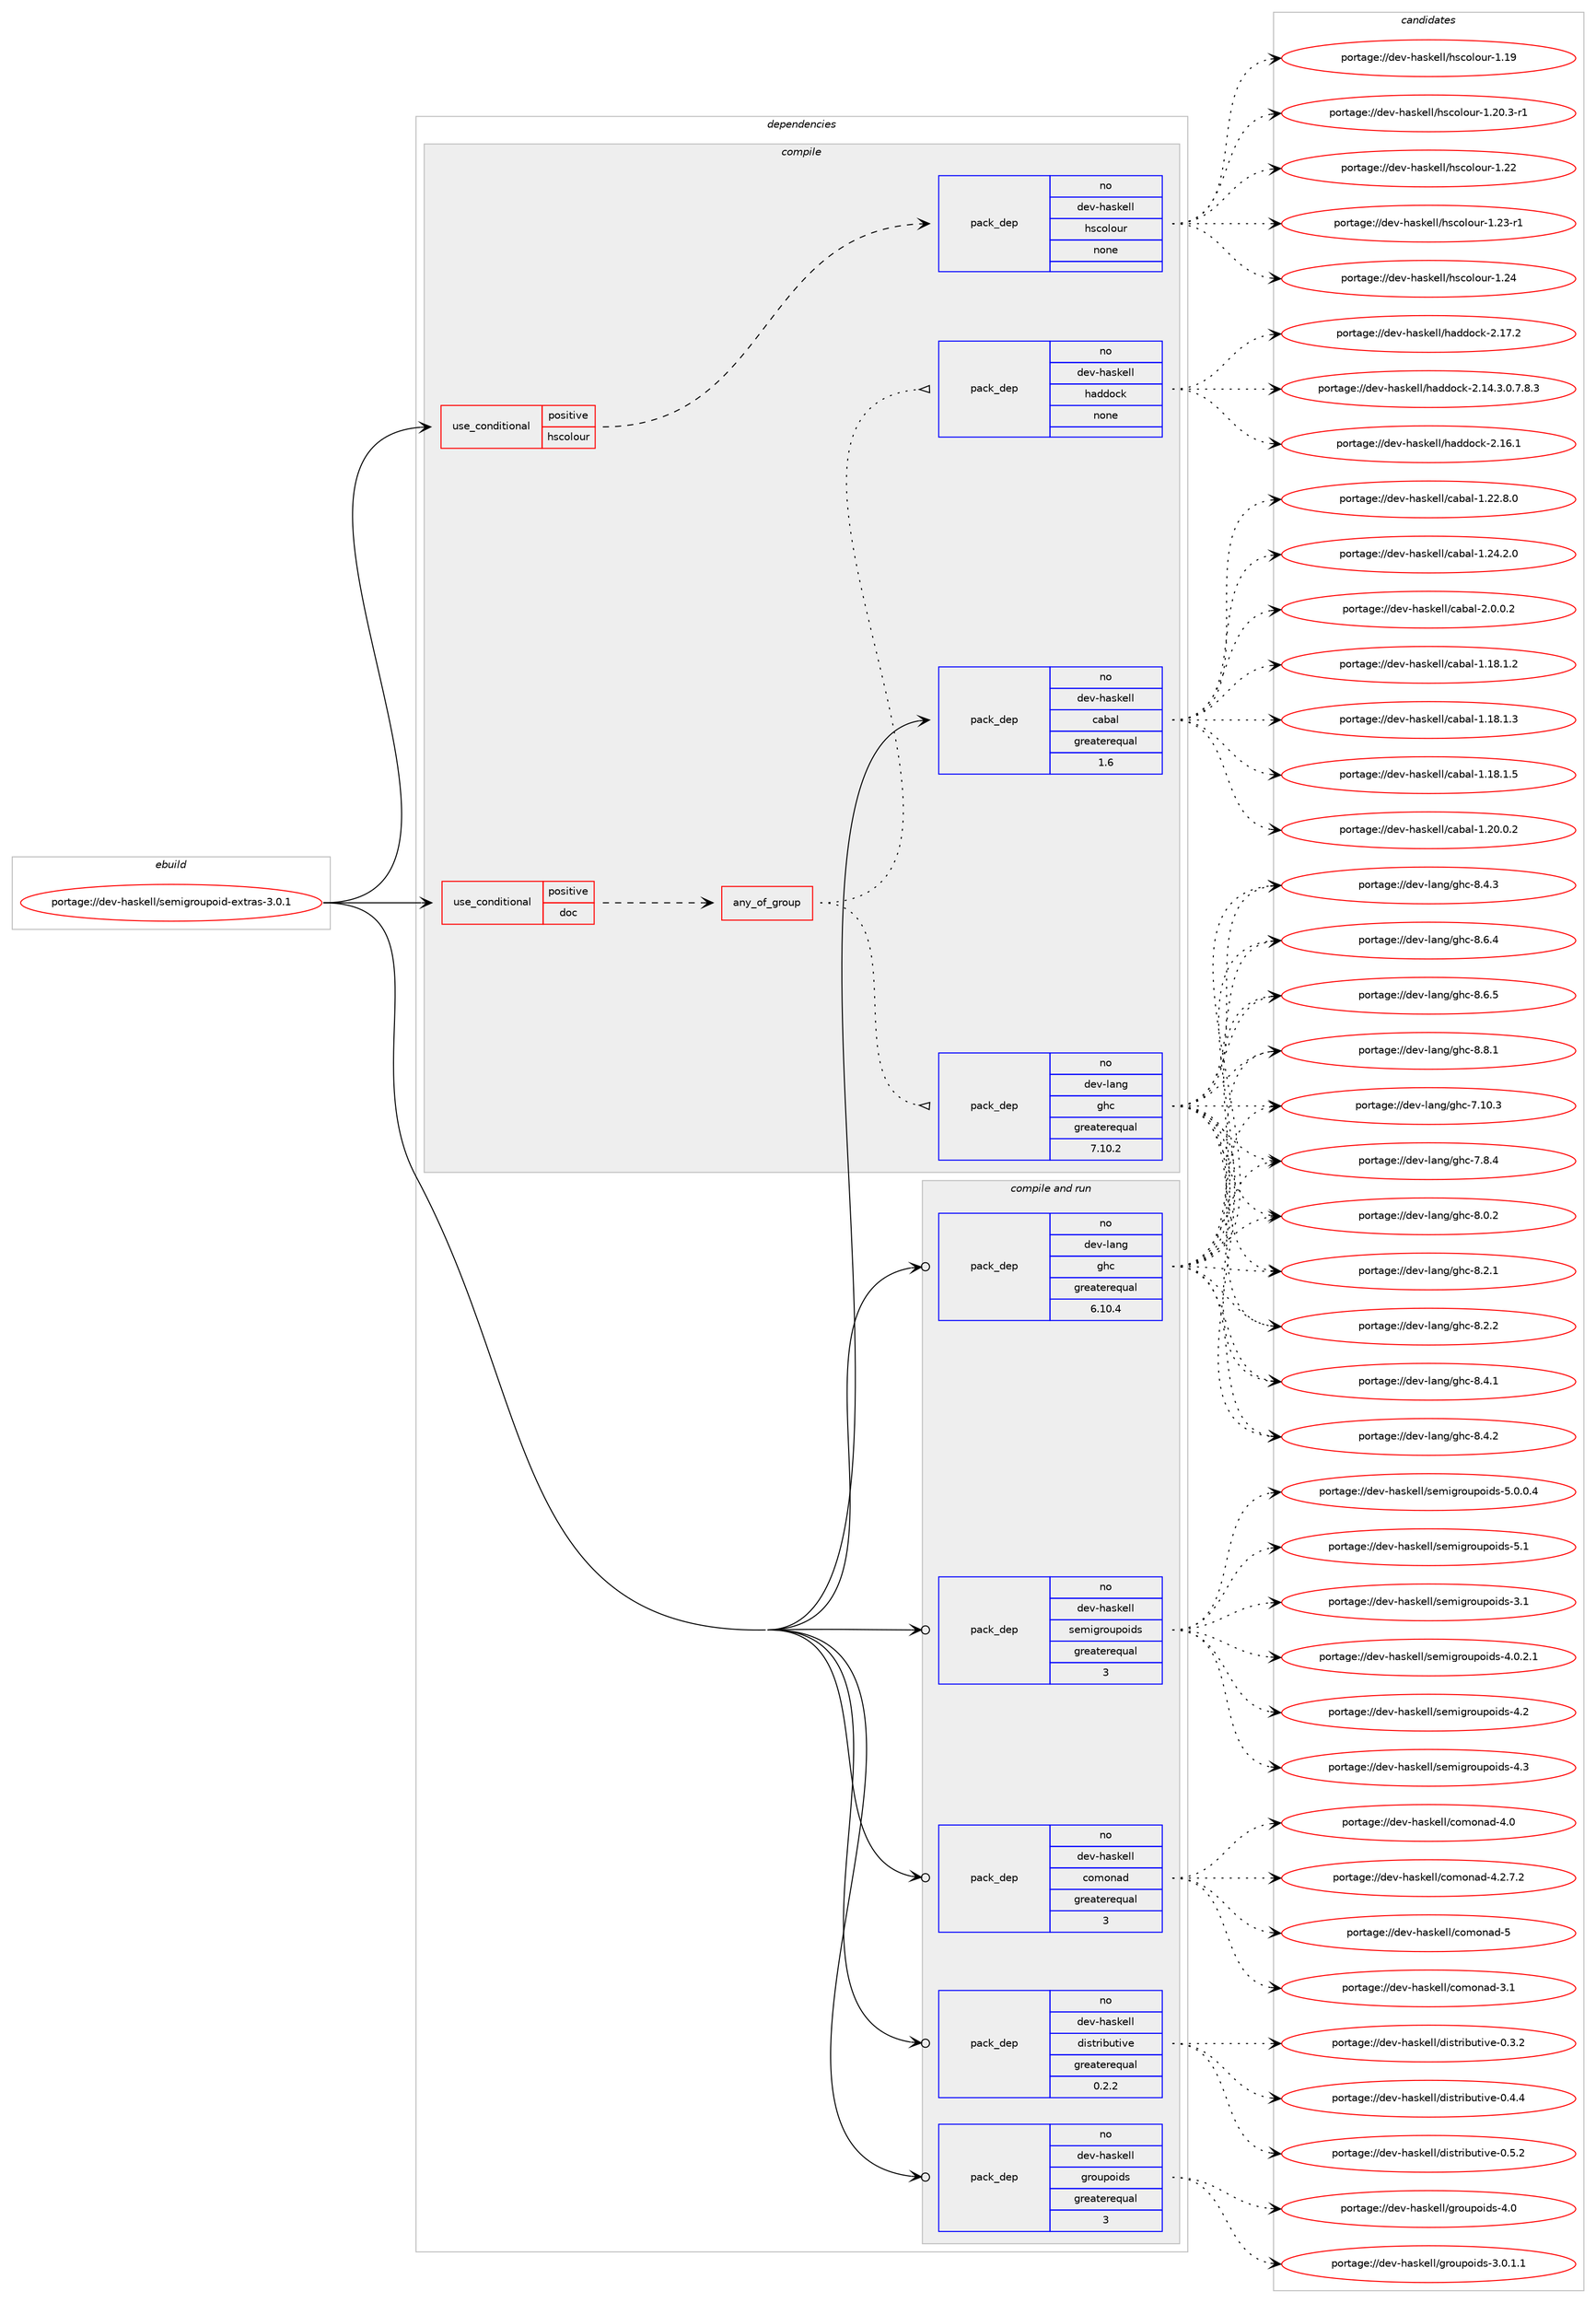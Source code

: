 digraph prolog {

# *************
# Graph options
# *************

newrank=true;
concentrate=true;
compound=true;
graph [rankdir=LR,fontname=Helvetica,fontsize=10,ranksep=1.5];#, ranksep=2.5, nodesep=0.2];
edge  [arrowhead=vee];
node  [fontname=Helvetica,fontsize=10];

# **********
# The ebuild
# **********

subgraph cluster_leftcol {
color=gray;
rank=same;
label=<<i>ebuild</i>>;
id [label="portage://dev-haskell/semigroupoid-extras-3.0.1", color=red, width=4, href="../dev-haskell/semigroupoid-extras-3.0.1.svg"];
}

# ****************
# The dependencies
# ****************

subgraph cluster_midcol {
color=gray;
label=<<i>dependencies</i>>;
subgraph cluster_compile {
fillcolor="#eeeeee";
style=filled;
label=<<i>compile</i>>;
subgraph cond16860 {
dependency78401 [label=<<TABLE BORDER="0" CELLBORDER="1" CELLSPACING="0" CELLPADDING="4"><TR><TD ROWSPAN="3" CELLPADDING="10">use_conditional</TD></TR><TR><TD>positive</TD></TR><TR><TD>doc</TD></TR></TABLE>>, shape=none, color=red];
subgraph any2270 {
dependency78402 [label=<<TABLE BORDER="0" CELLBORDER="1" CELLSPACING="0" CELLPADDING="4"><TR><TD CELLPADDING="10">any_of_group</TD></TR></TABLE>>, shape=none, color=red];subgraph pack59214 {
dependency78403 [label=<<TABLE BORDER="0" CELLBORDER="1" CELLSPACING="0" CELLPADDING="4" WIDTH="220"><TR><TD ROWSPAN="6" CELLPADDING="30">pack_dep</TD></TR><TR><TD WIDTH="110">no</TD></TR><TR><TD>dev-haskell</TD></TR><TR><TD>haddock</TD></TR><TR><TD>none</TD></TR><TR><TD></TD></TR></TABLE>>, shape=none, color=blue];
}
dependency78402:e -> dependency78403:w [weight=20,style="dotted",arrowhead="oinv"];
subgraph pack59215 {
dependency78404 [label=<<TABLE BORDER="0" CELLBORDER="1" CELLSPACING="0" CELLPADDING="4" WIDTH="220"><TR><TD ROWSPAN="6" CELLPADDING="30">pack_dep</TD></TR><TR><TD WIDTH="110">no</TD></TR><TR><TD>dev-lang</TD></TR><TR><TD>ghc</TD></TR><TR><TD>greaterequal</TD></TR><TR><TD>7.10.2</TD></TR></TABLE>>, shape=none, color=blue];
}
dependency78402:e -> dependency78404:w [weight=20,style="dotted",arrowhead="oinv"];
}
dependency78401:e -> dependency78402:w [weight=20,style="dashed",arrowhead="vee"];
}
id:e -> dependency78401:w [weight=20,style="solid",arrowhead="vee"];
subgraph cond16861 {
dependency78405 [label=<<TABLE BORDER="0" CELLBORDER="1" CELLSPACING="0" CELLPADDING="4"><TR><TD ROWSPAN="3" CELLPADDING="10">use_conditional</TD></TR><TR><TD>positive</TD></TR><TR><TD>hscolour</TD></TR></TABLE>>, shape=none, color=red];
subgraph pack59216 {
dependency78406 [label=<<TABLE BORDER="0" CELLBORDER="1" CELLSPACING="0" CELLPADDING="4" WIDTH="220"><TR><TD ROWSPAN="6" CELLPADDING="30">pack_dep</TD></TR><TR><TD WIDTH="110">no</TD></TR><TR><TD>dev-haskell</TD></TR><TR><TD>hscolour</TD></TR><TR><TD>none</TD></TR><TR><TD></TD></TR></TABLE>>, shape=none, color=blue];
}
dependency78405:e -> dependency78406:w [weight=20,style="dashed",arrowhead="vee"];
}
id:e -> dependency78405:w [weight=20,style="solid",arrowhead="vee"];
subgraph pack59217 {
dependency78407 [label=<<TABLE BORDER="0" CELLBORDER="1" CELLSPACING="0" CELLPADDING="4" WIDTH="220"><TR><TD ROWSPAN="6" CELLPADDING="30">pack_dep</TD></TR><TR><TD WIDTH="110">no</TD></TR><TR><TD>dev-haskell</TD></TR><TR><TD>cabal</TD></TR><TR><TD>greaterequal</TD></TR><TR><TD>1.6</TD></TR></TABLE>>, shape=none, color=blue];
}
id:e -> dependency78407:w [weight=20,style="solid",arrowhead="vee"];
}
subgraph cluster_compileandrun {
fillcolor="#eeeeee";
style=filled;
label=<<i>compile and run</i>>;
subgraph pack59218 {
dependency78408 [label=<<TABLE BORDER="0" CELLBORDER="1" CELLSPACING="0" CELLPADDING="4" WIDTH="220"><TR><TD ROWSPAN="6" CELLPADDING="30">pack_dep</TD></TR><TR><TD WIDTH="110">no</TD></TR><TR><TD>dev-haskell</TD></TR><TR><TD>comonad</TD></TR><TR><TD>greaterequal</TD></TR><TR><TD>3</TD></TR></TABLE>>, shape=none, color=blue];
}
id:e -> dependency78408:w [weight=20,style="solid",arrowhead="odotvee"];
subgraph pack59219 {
dependency78409 [label=<<TABLE BORDER="0" CELLBORDER="1" CELLSPACING="0" CELLPADDING="4" WIDTH="220"><TR><TD ROWSPAN="6" CELLPADDING="30">pack_dep</TD></TR><TR><TD WIDTH="110">no</TD></TR><TR><TD>dev-haskell</TD></TR><TR><TD>distributive</TD></TR><TR><TD>greaterequal</TD></TR><TR><TD>0.2.2</TD></TR></TABLE>>, shape=none, color=blue];
}
id:e -> dependency78409:w [weight=20,style="solid",arrowhead="odotvee"];
subgraph pack59220 {
dependency78410 [label=<<TABLE BORDER="0" CELLBORDER="1" CELLSPACING="0" CELLPADDING="4" WIDTH="220"><TR><TD ROWSPAN="6" CELLPADDING="30">pack_dep</TD></TR><TR><TD WIDTH="110">no</TD></TR><TR><TD>dev-haskell</TD></TR><TR><TD>groupoids</TD></TR><TR><TD>greaterequal</TD></TR><TR><TD>3</TD></TR></TABLE>>, shape=none, color=blue];
}
id:e -> dependency78410:w [weight=20,style="solid",arrowhead="odotvee"];
subgraph pack59221 {
dependency78411 [label=<<TABLE BORDER="0" CELLBORDER="1" CELLSPACING="0" CELLPADDING="4" WIDTH="220"><TR><TD ROWSPAN="6" CELLPADDING="30">pack_dep</TD></TR><TR><TD WIDTH="110">no</TD></TR><TR><TD>dev-haskell</TD></TR><TR><TD>semigroupoids</TD></TR><TR><TD>greaterequal</TD></TR><TR><TD>3</TD></TR></TABLE>>, shape=none, color=blue];
}
id:e -> dependency78411:w [weight=20,style="solid",arrowhead="odotvee"];
subgraph pack59222 {
dependency78412 [label=<<TABLE BORDER="0" CELLBORDER="1" CELLSPACING="0" CELLPADDING="4" WIDTH="220"><TR><TD ROWSPAN="6" CELLPADDING="30">pack_dep</TD></TR><TR><TD WIDTH="110">no</TD></TR><TR><TD>dev-lang</TD></TR><TR><TD>ghc</TD></TR><TR><TD>greaterequal</TD></TR><TR><TD>6.10.4</TD></TR></TABLE>>, shape=none, color=blue];
}
id:e -> dependency78412:w [weight=20,style="solid",arrowhead="odotvee"];
}
subgraph cluster_run {
fillcolor="#eeeeee";
style=filled;
label=<<i>run</i>>;
}
}

# **************
# The candidates
# **************

subgraph cluster_choices {
rank=same;
color=gray;
label=<<i>candidates</i>>;

subgraph choice59214 {
color=black;
nodesep=1;
choiceportage1001011184510497115107101108108471049710010011199107455046495246514648465546564651 [label="portage://dev-haskell/haddock-2.14.3.0.7.8.3", color=red, width=4,href="../dev-haskell/haddock-2.14.3.0.7.8.3.svg"];
choiceportage100101118451049711510710110810847104971001001119910745504649544649 [label="portage://dev-haskell/haddock-2.16.1", color=red, width=4,href="../dev-haskell/haddock-2.16.1.svg"];
choiceportage100101118451049711510710110810847104971001001119910745504649554650 [label="portage://dev-haskell/haddock-2.17.2", color=red, width=4,href="../dev-haskell/haddock-2.17.2.svg"];
dependency78403:e -> choiceportage1001011184510497115107101108108471049710010011199107455046495246514648465546564651:w [style=dotted,weight="100"];
dependency78403:e -> choiceportage100101118451049711510710110810847104971001001119910745504649544649:w [style=dotted,weight="100"];
dependency78403:e -> choiceportage100101118451049711510710110810847104971001001119910745504649554650:w [style=dotted,weight="100"];
}
subgraph choice59215 {
color=black;
nodesep=1;
choiceportage1001011184510897110103471031049945554649484651 [label="portage://dev-lang/ghc-7.10.3", color=red, width=4,href="../dev-lang/ghc-7.10.3.svg"];
choiceportage10010111845108971101034710310499455546564652 [label="portage://dev-lang/ghc-7.8.4", color=red, width=4,href="../dev-lang/ghc-7.8.4.svg"];
choiceportage10010111845108971101034710310499455646484650 [label="portage://dev-lang/ghc-8.0.2", color=red, width=4,href="../dev-lang/ghc-8.0.2.svg"];
choiceportage10010111845108971101034710310499455646504649 [label="portage://dev-lang/ghc-8.2.1", color=red, width=4,href="../dev-lang/ghc-8.2.1.svg"];
choiceportage10010111845108971101034710310499455646504650 [label="portage://dev-lang/ghc-8.2.2", color=red, width=4,href="../dev-lang/ghc-8.2.2.svg"];
choiceportage10010111845108971101034710310499455646524649 [label="portage://dev-lang/ghc-8.4.1", color=red, width=4,href="../dev-lang/ghc-8.4.1.svg"];
choiceportage10010111845108971101034710310499455646524650 [label="portage://dev-lang/ghc-8.4.2", color=red, width=4,href="../dev-lang/ghc-8.4.2.svg"];
choiceportage10010111845108971101034710310499455646524651 [label="portage://dev-lang/ghc-8.4.3", color=red, width=4,href="../dev-lang/ghc-8.4.3.svg"];
choiceportage10010111845108971101034710310499455646544652 [label="portage://dev-lang/ghc-8.6.4", color=red, width=4,href="../dev-lang/ghc-8.6.4.svg"];
choiceportage10010111845108971101034710310499455646544653 [label="portage://dev-lang/ghc-8.6.5", color=red, width=4,href="../dev-lang/ghc-8.6.5.svg"];
choiceportage10010111845108971101034710310499455646564649 [label="portage://dev-lang/ghc-8.8.1", color=red, width=4,href="../dev-lang/ghc-8.8.1.svg"];
dependency78404:e -> choiceportage1001011184510897110103471031049945554649484651:w [style=dotted,weight="100"];
dependency78404:e -> choiceportage10010111845108971101034710310499455546564652:w [style=dotted,weight="100"];
dependency78404:e -> choiceportage10010111845108971101034710310499455646484650:w [style=dotted,weight="100"];
dependency78404:e -> choiceportage10010111845108971101034710310499455646504649:w [style=dotted,weight="100"];
dependency78404:e -> choiceportage10010111845108971101034710310499455646504650:w [style=dotted,weight="100"];
dependency78404:e -> choiceportage10010111845108971101034710310499455646524649:w [style=dotted,weight="100"];
dependency78404:e -> choiceportage10010111845108971101034710310499455646524650:w [style=dotted,weight="100"];
dependency78404:e -> choiceportage10010111845108971101034710310499455646524651:w [style=dotted,weight="100"];
dependency78404:e -> choiceportage10010111845108971101034710310499455646544652:w [style=dotted,weight="100"];
dependency78404:e -> choiceportage10010111845108971101034710310499455646544653:w [style=dotted,weight="100"];
dependency78404:e -> choiceportage10010111845108971101034710310499455646564649:w [style=dotted,weight="100"];
}
subgraph choice59216 {
color=black;
nodesep=1;
choiceportage100101118451049711510710110810847104115991111081111171144549464957 [label="portage://dev-haskell/hscolour-1.19", color=red, width=4,href="../dev-haskell/hscolour-1.19.svg"];
choiceportage10010111845104971151071011081084710411599111108111117114454946504846514511449 [label="portage://dev-haskell/hscolour-1.20.3-r1", color=red, width=4,href="../dev-haskell/hscolour-1.20.3-r1.svg"];
choiceportage100101118451049711510710110810847104115991111081111171144549465050 [label="portage://dev-haskell/hscolour-1.22", color=red, width=4,href="../dev-haskell/hscolour-1.22.svg"];
choiceportage1001011184510497115107101108108471041159911110811111711445494650514511449 [label="portage://dev-haskell/hscolour-1.23-r1", color=red, width=4,href="../dev-haskell/hscolour-1.23-r1.svg"];
choiceportage100101118451049711510710110810847104115991111081111171144549465052 [label="portage://dev-haskell/hscolour-1.24", color=red, width=4,href="../dev-haskell/hscolour-1.24.svg"];
dependency78406:e -> choiceportage100101118451049711510710110810847104115991111081111171144549464957:w [style=dotted,weight="100"];
dependency78406:e -> choiceportage10010111845104971151071011081084710411599111108111117114454946504846514511449:w [style=dotted,weight="100"];
dependency78406:e -> choiceportage100101118451049711510710110810847104115991111081111171144549465050:w [style=dotted,weight="100"];
dependency78406:e -> choiceportage1001011184510497115107101108108471041159911110811111711445494650514511449:w [style=dotted,weight="100"];
dependency78406:e -> choiceportage100101118451049711510710110810847104115991111081111171144549465052:w [style=dotted,weight="100"];
}
subgraph choice59217 {
color=black;
nodesep=1;
choiceportage10010111845104971151071011081084799979897108454946495646494650 [label="portage://dev-haskell/cabal-1.18.1.2", color=red, width=4,href="../dev-haskell/cabal-1.18.1.2.svg"];
choiceportage10010111845104971151071011081084799979897108454946495646494651 [label="portage://dev-haskell/cabal-1.18.1.3", color=red, width=4,href="../dev-haskell/cabal-1.18.1.3.svg"];
choiceportage10010111845104971151071011081084799979897108454946495646494653 [label="portage://dev-haskell/cabal-1.18.1.5", color=red, width=4,href="../dev-haskell/cabal-1.18.1.5.svg"];
choiceportage10010111845104971151071011081084799979897108454946504846484650 [label="portage://dev-haskell/cabal-1.20.0.2", color=red, width=4,href="../dev-haskell/cabal-1.20.0.2.svg"];
choiceportage10010111845104971151071011081084799979897108454946505046564648 [label="portage://dev-haskell/cabal-1.22.8.0", color=red, width=4,href="../dev-haskell/cabal-1.22.8.0.svg"];
choiceportage10010111845104971151071011081084799979897108454946505246504648 [label="portage://dev-haskell/cabal-1.24.2.0", color=red, width=4,href="../dev-haskell/cabal-1.24.2.0.svg"];
choiceportage100101118451049711510710110810847999798971084550464846484650 [label="portage://dev-haskell/cabal-2.0.0.2", color=red, width=4,href="../dev-haskell/cabal-2.0.0.2.svg"];
dependency78407:e -> choiceportage10010111845104971151071011081084799979897108454946495646494650:w [style=dotted,weight="100"];
dependency78407:e -> choiceportage10010111845104971151071011081084799979897108454946495646494651:w [style=dotted,weight="100"];
dependency78407:e -> choiceportage10010111845104971151071011081084799979897108454946495646494653:w [style=dotted,weight="100"];
dependency78407:e -> choiceportage10010111845104971151071011081084799979897108454946504846484650:w [style=dotted,weight="100"];
dependency78407:e -> choiceportage10010111845104971151071011081084799979897108454946505046564648:w [style=dotted,weight="100"];
dependency78407:e -> choiceportage10010111845104971151071011081084799979897108454946505246504648:w [style=dotted,weight="100"];
dependency78407:e -> choiceportage100101118451049711510710110810847999798971084550464846484650:w [style=dotted,weight="100"];
}
subgraph choice59218 {
color=black;
nodesep=1;
choiceportage100101118451049711510710110810847991111091111109710045514649 [label="portage://dev-haskell/comonad-3.1", color=red, width=4,href="../dev-haskell/comonad-3.1.svg"];
choiceportage100101118451049711510710110810847991111091111109710045524648 [label="portage://dev-haskell/comonad-4.0", color=red, width=4,href="../dev-haskell/comonad-4.0.svg"];
choiceportage10010111845104971151071011081084799111109111110971004552465046554650 [label="portage://dev-haskell/comonad-4.2.7.2", color=red, width=4,href="../dev-haskell/comonad-4.2.7.2.svg"];
choiceportage10010111845104971151071011081084799111109111110971004553 [label="portage://dev-haskell/comonad-5", color=red, width=4,href="../dev-haskell/comonad-5.svg"];
dependency78408:e -> choiceportage100101118451049711510710110810847991111091111109710045514649:w [style=dotted,weight="100"];
dependency78408:e -> choiceportage100101118451049711510710110810847991111091111109710045524648:w [style=dotted,weight="100"];
dependency78408:e -> choiceportage10010111845104971151071011081084799111109111110971004552465046554650:w [style=dotted,weight="100"];
dependency78408:e -> choiceportage10010111845104971151071011081084799111109111110971004553:w [style=dotted,weight="100"];
}
subgraph choice59219 {
color=black;
nodesep=1;
choiceportage10010111845104971151071011081084710010511511611410598117116105118101454846514650 [label="portage://dev-haskell/distributive-0.3.2", color=red, width=4,href="../dev-haskell/distributive-0.3.2.svg"];
choiceportage10010111845104971151071011081084710010511511611410598117116105118101454846524652 [label="portage://dev-haskell/distributive-0.4.4", color=red, width=4,href="../dev-haskell/distributive-0.4.4.svg"];
choiceportage10010111845104971151071011081084710010511511611410598117116105118101454846534650 [label="portage://dev-haskell/distributive-0.5.2", color=red, width=4,href="../dev-haskell/distributive-0.5.2.svg"];
dependency78409:e -> choiceportage10010111845104971151071011081084710010511511611410598117116105118101454846514650:w [style=dotted,weight="100"];
dependency78409:e -> choiceportage10010111845104971151071011081084710010511511611410598117116105118101454846524652:w [style=dotted,weight="100"];
dependency78409:e -> choiceportage10010111845104971151071011081084710010511511611410598117116105118101454846534650:w [style=dotted,weight="100"];
}
subgraph choice59220 {
color=black;
nodesep=1;
choiceportage1001011184510497115107101108108471031141111171121111051001154551464846494649 [label="portage://dev-haskell/groupoids-3.0.1.1", color=red, width=4,href="../dev-haskell/groupoids-3.0.1.1.svg"];
choiceportage10010111845104971151071011081084710311411111711211110510011545524648 [label="portage://dev-haskell/groupoids-4.0", color=red, width=4,href="../dev-haskell/groupoids-4.0.svg"];
dependency78410:e -> choiceportage1001011184510497115107101108108471031141111171121111051001154551464846494649:w [style=dotted,weight="100"];
dependency78410:e -> choiceportage10010111845104971151071011081084710311411111711211110510011545524648:w [style=dotted,weight="100"];
}
subgraph choice59221 {
color=black;
nodesep=1;
choiceportage10010111845104971151071011081084711510110910510311411111711211110510011545514649 [label="portage://dev-haskell/semigroupoids-3.1", color=red, width=4,href="../dev-haskell/semigroupoids-3.1.svg"];
choiceportage1001011184510497115107101108108471151011091051031141111171121111051001154552464846504649 [label="portage://dev-haskell/semigroupoids-4.0.2.1", color=red, width=4,href="../dev-haskell/semigroupoids-4.0.2.1.svg"];
choiceportage10010111845104971151071011081084711510110910510311411111711211110510011545524650 [label="portage://dev-haskell/semigroupoids-4.2", color=red, width=4,href="../dev-haskell/semigroupoids-4.2.svg"];
choiceportage10010111845104971151071011081084711510110910510311411111711211110510011545524651 [label="portage://dev-haskell/semigroupoids-4.3", color=red, width=4,href="../dev-haskell/semigroupoids-4.3.svg"];
choiceportage1001011184510497115107101108108471151011091051031141111171121111051001154553464846484652 [label="portage://dev-haskell/semigroupoids-5.0.0.4", color=red, width=4,href="../dev-haskell/semigroupoids-5.0.0.4.svg"];
choiceportage10010111845104971151071011081084711510110910510311411111711211110510011545534649 [label="portage://dev-haskell/semigroupoids-5.1", color=red, width=4,href="../dev-haskell/semigroupoids-5.1.svg"];
dependency78411:e -> choiceportage10010111845104971151071011081084711510110910510311411111711211110510011545514649:w [style=dotted,weight="100"];
dependency78411:e -> choiceportage1001011184510497115107101108108471151011091051031141111171121111051001154552464846504649:w [style=dotted,weight="100"];
dependency78411:e -> choiceportage10010111845104971151071011081084711510110910510311411111711211110510011545524650:w [style=dotted,weight="100"];
dependency78411:e -> choiceportage10010111845104971151071011081084711510110910510311411111711211110510011545524651:w [style=dotted,weight="100"];
dependency78411:e -> choiceportage1001011184510497115107101108108471151011091051031141111171121111051001154553464846484652:w [style=dotted,weight="100"];
dependency78411:e -> choiceportage10010111845104971151071011081084711510110910510311411111711211110510011545534649:w [style=dotted,weight="100"];
}
subgraph choice59222 {
color=black;
nodesep=1;
choiceportage1001011184510897110103471031049945554649484651 [label="portage://dev-lang/ghc-7.10.3", color=red, width=4,href="../dev-lang/ghc-7.10.3.svg"];
choiceportage10010111845108971101034710310499455546564652 [label="portage://dev-lang/ghc-7.8.4", color=red, width=4,href="../dev-lang/ghc-7.8.4.svg"];
choiceportage10010111845108971101034710310499455646484650 [label="portage://dev-lang/ghc-8.0.2", color=red, width=4,href="../dev-lang/ghc-8.0.2.svg"];
choiceportage10010111845108971101034710310499455646504649 [label="portage://dev-lang/ghc-8.2.1", color=red, width=4,href="../dev-lang/ghc-8.2.1.svg"];
choiceportage10010111845108971101034710310499455646504650 [label="portage://dev-lang/ghc-8.2.2", color=red, width=4,href="../dev-lang/ghc-8.2.2.svg"];
choiceportage10010111845108971101034710310499455646524649 [label="portage://dev-lang/ghc-8.4.1", color=red, width=4,href="../dev-lang/ghc-8.4.1.svg"];
choiceportage10010111845108971101034710310499455646524650 [label="portage://dev-lang/ghc-8.4.2", color=red, width=4,href="../dev-lang/ghc-8.4.2.svg"];
choiceportage10010111845108971101034710310499455646524651 [label="portage://dev-lang/ghc-8.4.3", color=red, width=4,href="../dev-lang/ghc-8.4.3.svg"];
choiceportage10010111845108971101034710310499455646544652 [label="portage://dev-lang/ghc-8.6.4", color=red, width=4,href="../dev-lang/ghc-8.6.4.svg"];
choiceportage10010111845108971101034710310499455646544653 [label="portage://dev-lang/ghc-8.6.5", color=red, width=4,href="../dev-lang/ghc-8.6.5.svg"];
choiceportage10010111845108971101034710310499455646564649 [label="portage://dev-lang/ghc-8.8.1", color=red, width=4,href="../dev-lang/ghc-8.8.1.svg"];
dependency78412:e -> choiceportage1001011184510897110103471031049945554649484651:w [style=dotted,weight="100"];
dependency78412:e -> choiceportage10010111845108971101034710310499455546564652:w [style=dotted,weight="100"];
dependency78412:e -> choiceportage10010111845108971101034710310499455646484650:w [style=dotted,weight="100"];
dependency78412:e -> choiceportage10010111845108971101034710310499455646504649:w [style=dotted,weight="100"];
dependency78412:e -> choiceportage10010111845108971101034710310499455646504650:w [style=dotted,weight="100"];
dependency78412:e -> choiceportage10010111845108971101034710310499455646524649:w [style=dotted,weight="100"];
dependency78412:e -> choiceportage10010111845108971101034710310499455646524650:w [style=dotted,weight="100"];
dependency78412:e -> choiceportage10010111845108971101034710310499455646524651:w [style=dotted,weight="100"];
dependency78412:e -> choiceportage10010111845108971101034710310499455646544652:w [style=dotted,weight="100"];
dependency78412:e -> choiceportage10010111845108971101034710310499455646544653:w [style=dotted,weight="100"];
dependency78412:e -> choiceportage10010111845108971101034710310499455646564649:w [style=dotted,weight="100"];
}
}

}
